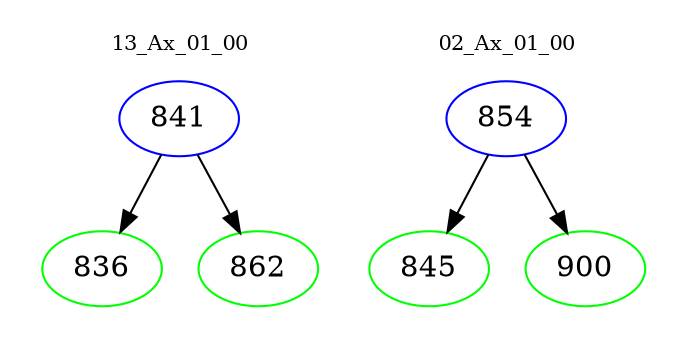 digraph{
subgraph cluster_0 {
color = white
label = "13_Ax_01_00";
fontsize=10;
T0_841 [label="841", color="blue"]
T0_841 -> T0_836 [color="black"]
T0_836 [label="836", color="green"]
T0_841 -> T0_862 [color="black"]
T0_862 [label="862", color="green"]
}
subgraph cluster_1 {
color = white
label = "02_Ax_01_00";
fontsize=10;
T1_854 [label="854", color="blue"]
T1_854 -> T1_845 [color="black"]
T1_845 [label="845", color="green"]
T1_854 -> T1_900 [color="black"]
T1_900 [label="900", color="green"]
}
}
